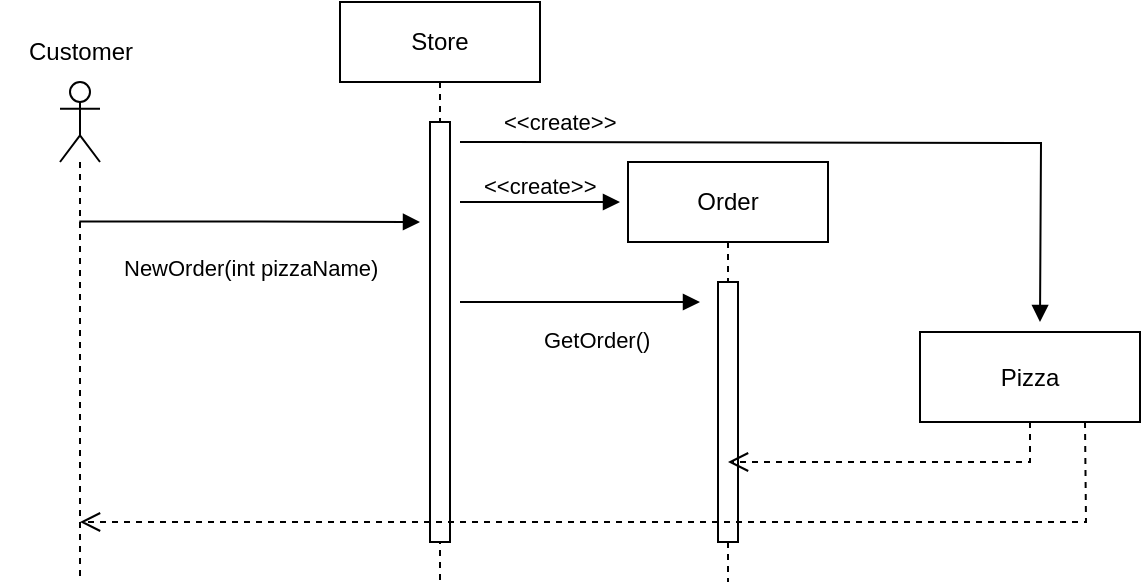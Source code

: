 <mxfile version="23.1.5" type="device">
  <diagram name="Side-1" id="NiT19UTwJot_ZbA1dfSB">
    <mxGraphModel dx="1022" dy="542" grid="1" gridSize="10" guides="1" tooltips="1" connect="1" arrows="1" fold="1" page="1" pageScale="1" pageWidth="827" pageHeight="1169" math="0" shadow="0">
      <root>
        <mxCell id="0" />
        <mxCell id="1" parent="0" />
        <mxCell id="UFV6jv_74aAVj_vqTJnW-13" value="" style="shape=umlLifeline;perimeter=lifelinePerimeter;whiteSpace=wrap;html=1;container=1;dropTarget=0;collapsible=0;recursiveResize=0;outlineConnect=0;portConstraint=eastwest;newEdgeStyle={&quot;curved&quot;:0,&quot;rounded&quot;:0};participant=umlActor;" vertex="1" parent="1">
          <mxGeometry x="80" y="160" width="20" height="250" as="geometry" />
        </mxCell>
        <mxCell id="UFV6jv_74aAVj_vqTJnW-14" value="Customer" style="text;html=1;align=center;verticalAlign=middle;resizable=0;points=[];autosize=1;strokeColor=none;fillColor=none;" vertex="1" parent="1">
          <mxGeometry x="50" y="130" width="80" height="30" as="geometry" />
        </mxCell>
        <mxCell id="UFV6jv_74aAVj_vqTJnW-15" value="Store" style="shape=umlLifeline;perimeter=lifelinePerimeter;whiteSpace=wrap;html=1;container=1;dropTarget=0;collapsible=0;recursiveResize=0;outlineConnect=0;portConstraint=eastwest;newEdgeStyle={&quot;curved&quot;:0,&quot;rounded&quot;:0};" vertex="1" parent="1">
          <mxGeometry x="220" y="120" width="100" height="290" as="geometry" />
        </mxCell>
        <mxCell id="UFV6jv_74aAVj_vqTJnW-19" value="" style="html=1;points=[[0,0,0,0,5],[0,1,0,0,-5],[1,0,0,0,5],[1,1,0,0,-5]];perimeter=orthogonalPerimeter;outlineConnect=0;targetShapes=umlLifeline;portConstraint=eastwest;newEdgeStyle={&quot;curved&quot;:0,&quot;rounded&quot;:0};" vertex="1" parent="UFV6jv_74aAVj_vqTJnW-15">
          <mxGeometry x="45" y="60" width="10" height="210" as="geometry" />
        </mxCell>
        <mxCell id="UFV6jv_74aAVj_vqTJnW-16" value="Order" style="shape=umlLifeline;perimeter=lifelinePerimeter;whiteSpace=wrap;html=1;container=1;dropTarget=0;collapsible=0;recursiveResize=0;outlineConnect=0;portConstraint=eastwest;newEdgeStyle={&quot;curved&quot;:0,&quot;rounded&quot;:0};" vertex="1" parent="1">
          <mxGeometry x="364" y="200" width="100" height="210" as="geometry" />
        </mxCell>
        <mxCell id="UFV6jv_74aAVj_vqTJnW-20" value="" style="html=1;points=[[0,0,0,0,5],[0,1,0,0,-5],[1,0,0,0,5],[1,1,0,0,-5]];perimeter=orthogonalPerimeter;outlineConnect=0;targetShapes=umlLifeline;portConstraint=eastwest;newEdgeStyle={&quot;curved&quot;:0,&quot;rounded&quot;:0};" vertex="1" parent="UFV6jv_74aAVj_vqTJnW-16">
          <mxGeometry x="45" y="60" width="10" height="130" as="geometry" />
        </mxCell>
        <mxCell id="UFV6jv_74aAVj_vqTJnW-17" value="Pizza" style="html=1;whiteSpace=wrap;" vertex="1" parent="1">
          <mxGeometry x="510" y="285" width="110" height="45" as="geometry" />
        </mxCell>
        <mxCell id="UFV6jv_74aAVj_vqTJnW-23" value="" style="endArrow=block;endFill=1;html=1;edgeStyle=orthogonalEdgeStyle;align=left;verticalAlign=top;rounded=0;" edge="1" parent="1">
          <mxGeometry x="-1" relative="1" as="geometry">
            <mxPoint x="280" y="190" as="sourcePoint" />
            <mxPoint x="570" y="280" as="targetPoint" />
            <mxPoint as="offset" />
          </mxGeometry>
        </mxCell>
        <mxCell id="UFV6jv_74aAVj_vqTJnW-24" value="&amp;lt;&amp;lt;create&amp;gt;&amp;gt;" style="edgeLabel;resizable=0;html=1;align=left;verticalAlign=bottom;" connectable="0" vertex="1" parent="UFV6jv_74aAVj_vqTJnW-23">
          <mxGeometry x="-1" relative="1" as="geometry">
            <mxPoint x="20" y="-2" as="offset" />
          </mxGeometry>
        </mxCell>
        <mxCell id="UFV6jv_74aAVj_vqTJnW-25" value="" style="endArrow=block;endFill=1;html=1;edgeStyle=orthogonalEdgeStyle;align=left;verticalAlign=top;rounded=0;" edge="1" parent="1">
          <mxGeometry x="-1" relative="1" as="geometry">
            <mxPoint x="280" y="220" as="sourcePoint" />
            <mxPoint x="360" y="220" as="targetPoint" />
            <mxPoint as="offset" />
          </mxGeometry>
        </mxCell>
        <mxCell id="UFV6jv_74aAVj_vqTJnW-26" value="&amp;lt;&amp;lt;create&amp;gt;&amp;gt;" style="edgeLabel;resizable=0;html=1;align=left;verticalAlign=bottom;" connectable="0" vertex="1" parent="UFV6jv_74aAVj_vqTJnW-25">
          <mxGeometry x="-1" relative="1" as="geometry">
            <mxPoint x="10" as="offset" />
          </mxGeometry>
        </mxCell>
        <mxCell id="UFV6jv_74aAVj_vqTJnW-29" value="GetOrder()" style="endArrow=block;endFill=1;html=1;edgeStyle=orthogonalEdgeStyle;align=left;verticalAlign=top;rounded=0;" edge="1" parent="1">
          <mxGeometry x="-0.333" y="-6" relative="1" as="geometry">
            <mxPoint x="280" y="270" as="sourcePoint" />
            <mxPoint x="400" y="270" as="targetPoint" />
            <mxPoint as="offset" />
          </mxGeometry>
        </mxCell>
        <mxCell id="UFV6jv_74aAVj_vqTJnW-31" value="NewOrder(int pizzaName)" style="endArrow=block;endFill=1;html=1;edgeStyle=orthogonalEdgeStyle;align=left;verticalAlign=top;rounded=0;exitX=0.483;exitY=0.279;exitDx=0;exitDy=0;exitPerimeter=0;" edge="1" parent="1" source="UFV6jv_74aAVj_vqTJnW-13">
          <mxGeometry x="-0.762" y="-10" relative="1" as="geometry">
            <mxPoint x="140" y="230" as="sourcePoint" />
            <mxPoint x="260" y="230" as="targetPoint" />
            <mxPoint as="offset" />
          </mxGeometry>
        </mxCell>
        <mxCell id="UFV6jv_74aAVj_vqTJnW-33" value="" style="html=1;verticalAlign=bottom;endArrow=open;dashed=1;endSize=8;curved=0;rounded=0;exitX=0.5;exitY=1;exitDx=0;exitDy=0;" edge="1" parent="1" source="UFV6jv_74aAVj_vqTJnW-17">
          <mxGeometry relative="1" as="geometry">
            <mxPoint x="558.3" y="350" as="sourcePoint" />
            <mxPoint x="414.0" y="350" as="targetPoint" />
            <Array as="points">
              <mxPoint x="565" y="350" />
              <mxPoint x="490" y="350" />
            </Array>
          </mxGeometry>
        </mxCell>
        <mxCell id="UFV6jv_74aAVj_vqTJnW-34" value="" style="html=1;verticalAlign=bottom;endArrow=open;dashed=1;endSize=8;curved=0;rounded=0;exitX=0.75;exitY=1;exitDx=0;exitDy=0;" edge="1" parent="1" source="UFV6jv_74aAVj_vqTJnW-17">
          <mxGeometry relative="1" as="geometry">
            <mxPoint x="600" y="380" as="sourcePoint" />
            <mxPoint x="90.0" y="380.0" as="targetPoint" />
            <Array as="points">
              <mxPoint x="593" y="380" />
              <mxPoint x="340" y="380" />
            </Array>
          </mxGeometry>
        </mxCell>
      </root>
    </mxGraphModel>
  </diagram>
</mxfile>
